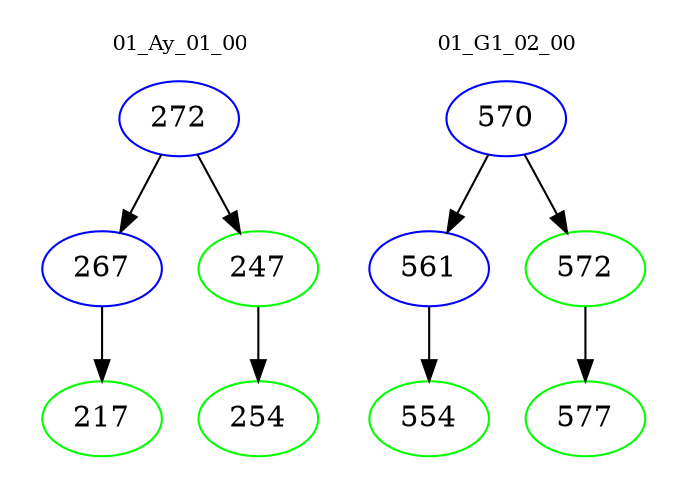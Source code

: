 digraph{
subgraph cluster_0 {
color = white
label = "01_Ay_01_00";
fontsize=10;
T0_272 [label="272", color="blue"]
T0_272 -> T0_267 [color="black"]
T0_267 [label="267", color="blue"]
T0_267 -> T0_217 [color="black"]
T0_217 [label="217", color="green"]
T0_272 -> T0_247 [color="black"]
T0_247 [label="247", color="green"]
T0_247 -> T0_254 [color="black"]
T0_254 [label="254", color="green"]
}
subgraph cluster_1 {
color = white
label = "01_G1_02_00";
fontsize=10;
T1_570 [label="570", color="blue"]
T1_570 -> T1_561 [color="black"]
T1_561 [label="561", color="blue"]
T1_561 -> T1_554 [color="black"]
T1_554 [label="554", color="green"]
T1_570 -> T1_572 [color="black"]
T1_572 [label="572", color="green"]
T1_572 -> T1_577 [color="black"]
T1_577 [label="577", color="green"]
}
}
